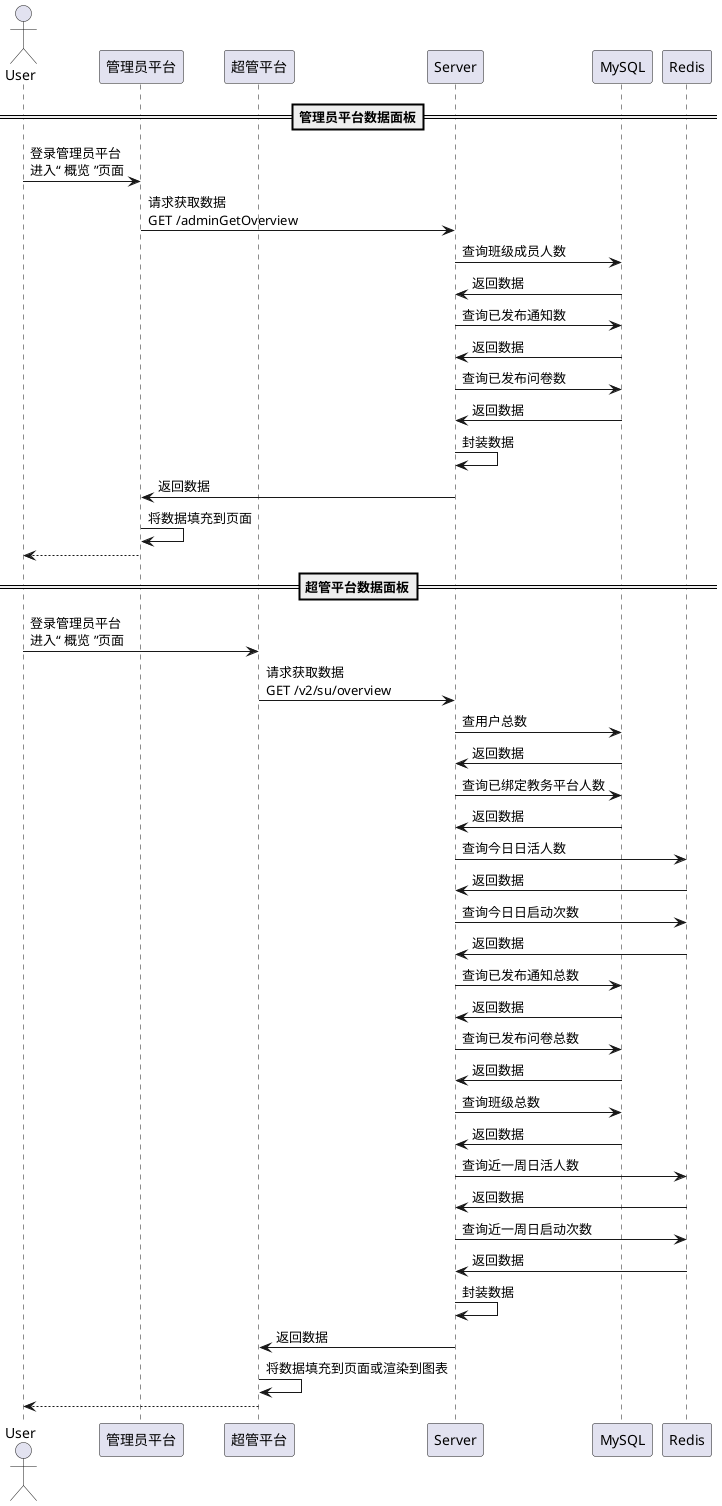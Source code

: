 @startuml 数据统计-数据面板
actor "User" as user
participant "管理员平台" as admin
participant "超管平台" as su
participant "Server" as server
participant "MySQL" as db
participant "Redis" as redis
==管理员平台数据面板==
user->admin:登录管理员平台\n进入“ 概览 ”页面
admin->server:请求获取数据\nGET /adminGetOverview
server->db:查询班级成员人数
server<-db:返回数据
server->db:查询已发布通知数
server<-db:返回数据
server->db:查询已发布问卷数
server<-db:返回数据
server->server:封装数据
admin<-server:返回数据
admin->admin:将数据填充到页面
user<--admin
==超管平台数据面板==
user->su:登录管理员平台\n进入“ 概览 ”页面
su->server:请求获取数据\nGET /v2/su/overview
server->db:查用户总数
server<-db:返回数据
server->db:查询已绑定教务平台人数
server<-db:返回数据
server->redis:查询今日日活人数
server<-redis:返回数据
server->redis:查询今日日启动次数
server<-redis:返回数据
server->db:查询已发布通知总数
server<-db:返回数据
server->db:查询已发布问卷总数
server<-db:返回数据
server->db:查询班级总数
server<-db:返回数据
server->redis:查询近一周日活人数
server<-redis:返回数据
server->redis:查询近一周日启动次数
server<-redis:返回数据
server->server:封装数据
su<-server:返回数据
su->su:将数据填充到页面或渲染到图表
user<--su
@enduml